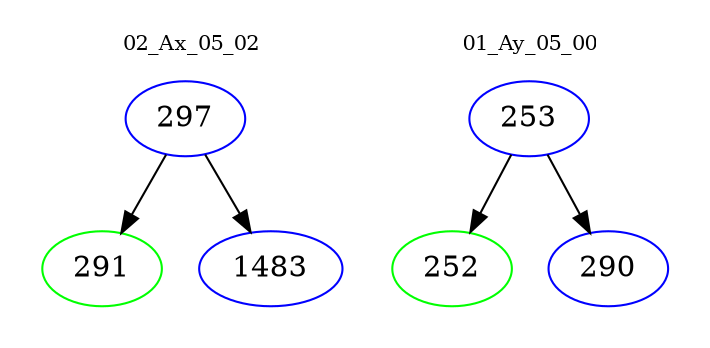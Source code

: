 digraph{
subgraph cluster_0 {
color = white
label = "02_Ax_05_02";
fontsize=10;
T0_297 [label="297", color="blue"]
T0_297 -> T0_291 [color="black"]
T0_291 [label="291", color="green"]
T0_297 -> T0_1483 [color="black"]
T0_1483 [label="1483", color="blue"]
}
subgraph cluster_1 {
color = white
label = "01_Ay_05_00";
fontsize=10;
T1_253 [label="253", color="blue"]
T1_253 -> T1_252 [color="black"]
T1_252 [label="252", color="green"]
T1_253 -> T1_290 [color="black"]
T1_290 [label="290", color="blue"]
}
}
